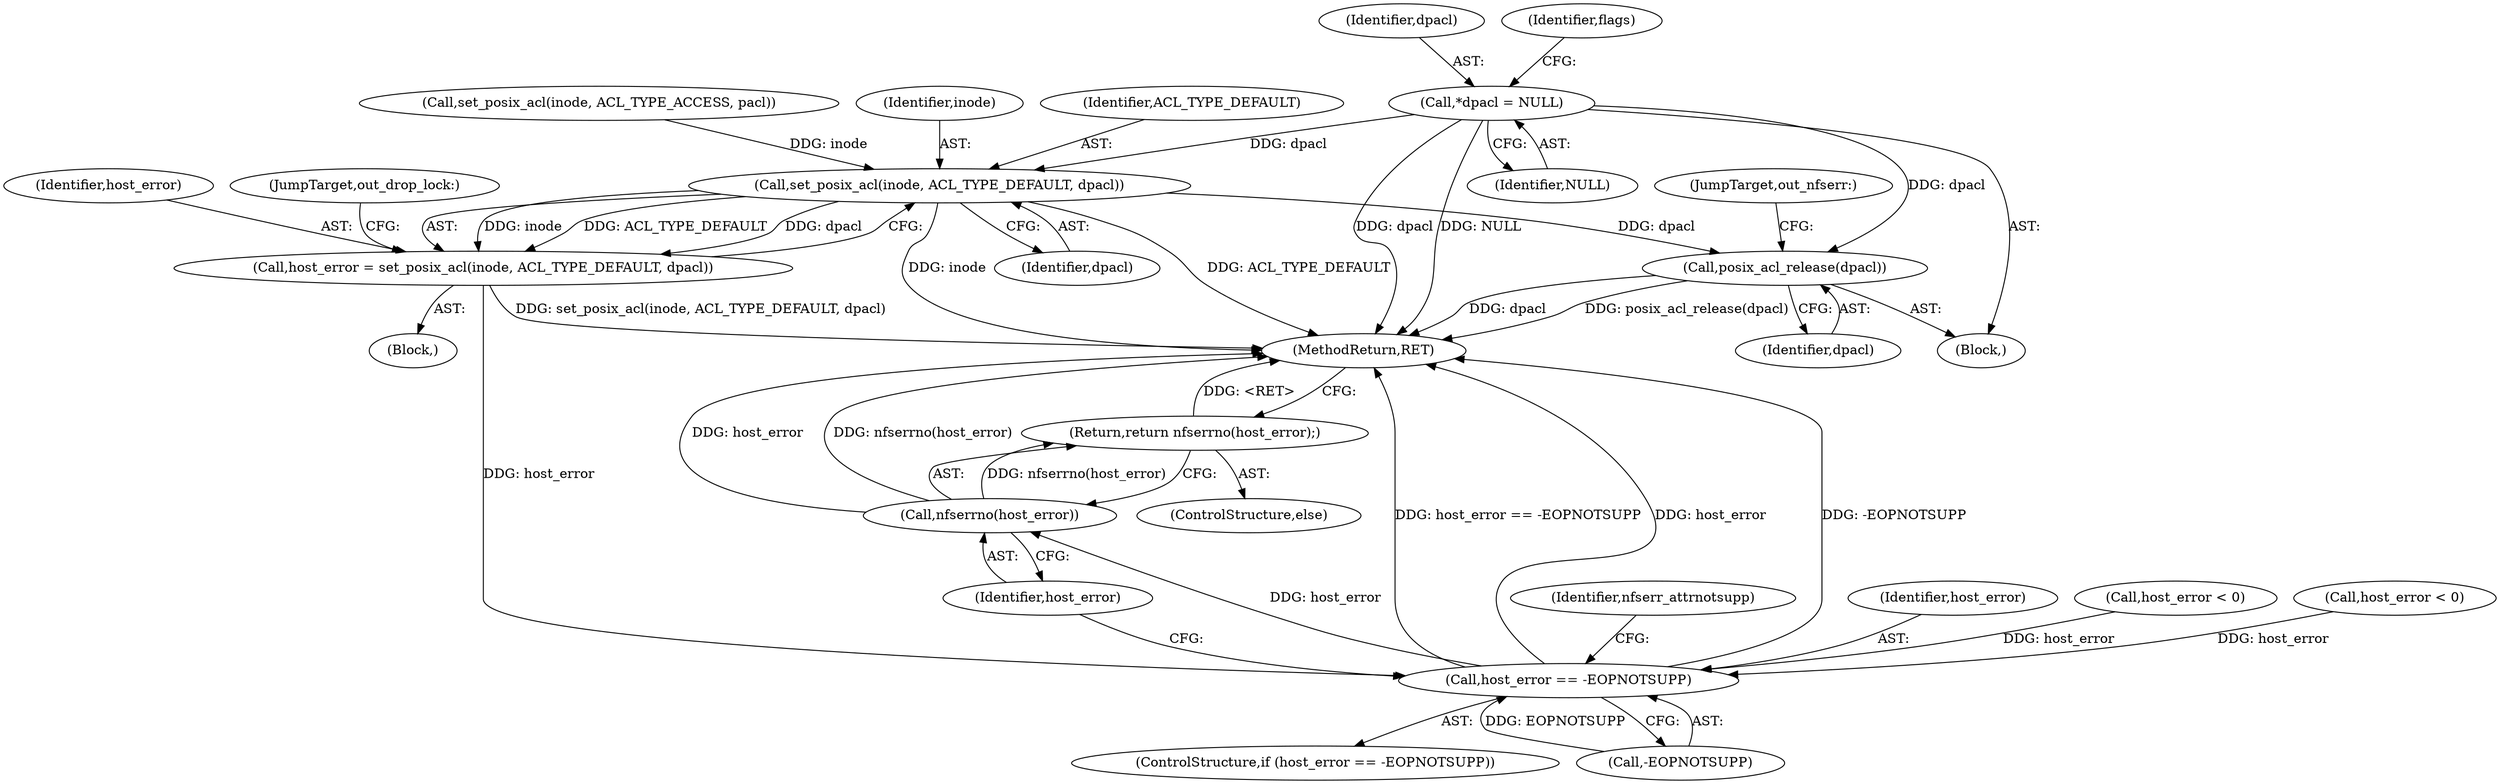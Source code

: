 digraph "0_linux_999653786df6954a31044528ac3f7a5dadca08f4_1@pointer" {
"1000115" [label="(Call,*dpacl = NULL)"];
"1000192" [label="(Call,set_posix_acl(inode, ACL_TYPE_DEFAULT, dpacl))"];
"1000190" [label="(Call,host_error = set_posix_acl(inode, ACL_TYPE_DEFAULT, dpacl))"];
"1000205" [label="(Call,host_error == -EOPNOTSUPP)"];
"1000213" [label="(Call,nfserrno(host_error))"];
"1000212" [label="(Return,return nfserrno(host_error);)"];
"1000201" [label="(Call,posix_acl_release(dpacl))"];
"1000116" [label="(Identifier,dpacl)"];
"1000204" [label="(ControlStructure,if (host_error == -EOPNOTSUPP))"];
"1000190" [label="(Call,host_error = set_posix_acl(inode, ACL_TYPE_DEFAULT, dpacl))"];
"1000194" [label="(Identifier,ACL_TYPE_DEFAULT)"];
"1000192" [label="(Call,set_posix_acl(inode, ACL_TYPE_DEFAULT, dpacl))"];
"1000210" [label="(Identifier,nfserr_attrnotsupp)"];
"1000195" [label="(Identifier,dpacl)"];
"1000203" [label="(JumpTarget,out_nfserr:)"];
"1000115" [label="(Call,*dpacl = NULL)"];
"1000212" [label="(Return,return nfserrno(host_error);)"];
"1000191" [label="(Identifier,host_error)"];
"1000120" [label="(Identifier,flags)"];
"1000105" [label="(Block,)"];
"1000211" [label="(ControlStructure,else)"];
"1000214" [label="(Identifier,host_error)"];
"1000205" [label="(Call,host_error == -EOPNOTSUPP)"];
"1000201" [label="(Call,posix_acl_release(dpacl))"];
"1000117" [label="(Identifier,NULL)"];
"1000189" [label="(Block,)"];
"1000213" [label="(Call,nfserrno(host_error))"];
"1000215" [label="(MethodReturn,RET)"];
"1000206" [label="(Identifier,host_error)"];
"1000175" [label="(Call,set_posix_acl(inode, ACL_TYPE_ACCESS, pacl))"];
"1000196" [label="(JumpTarget,out_drop_lock:)"];
"1000180" [label="(Call,host_error < 0)"];
"1000193" [label="(Identifier,inode)"];
"1000202" [label="(Identifier,dpacl)"];
"1000167" [label="(Call,host_error < 0)"];
"1000207" [label="(Call,-EOPNOTSUPP)"];
"1000115" -> "1000105"  [label="AST: "];
"1000115" -> "1000117"  [label="CFG: "];
"1000116" -> "1000115"  [label="AST: "];
"1000117" -> "1000115"  [label="AST: "];
"1000120" -> "1000115"  [label="CFG: "];
"1000115" -> "1000215"  [label="DDG: NULL"];
"1000115" -> "1000215"  [label="DDG: dpacl"];
"1000115" -> "1000192"  [label="DDG: dpacl"];
"1000115" -> "1000201"  [label="DDG: dpacl"];
"1000192" -> "1000190"  [label="AST: "];
"1000192" -> "1000195"  [label="CFG: "];
"1000193" -> "1000192"  [label="AST: "];
"1000194" -> "1000192"  [label="AST: "];
"1000195" -> "1000192"  [label="AST: "];
"1000190" -> "1000192"  [label="CFG: "];
"1000192" -> "1000215"  [label="DDG: ACL_TYPE_DEFAULT"];
"1000192" -> "1000215"  [label="DDG: inode"];
"1000192" -> "1000190"  [label="DDG: inode"];
"1000192" -> "1000190"  [label="DDG: ACL_TYPE_DEFAULT"];
"1000192" -> "1000190"  [label="DDG: dpacl"];
"1000175" -> "1000192"  [label="DDG: inode"];
"1000192" -> "1000201"  [label="DDG: dpacl"];
"1000190" -> "1000189"  [label="AST: "];
"1000191" -> "1000190"  [label="AST: "];
"1000196" -> "1000190"  [label="CFG: "];
"1000190" -> "1000215"  [label="DDG: set_posix_acl(inode, ACL_TYPE_DEFAULT, dpacl)"];
"1000190" -> "1000205"  [label="DDG: host_error"];
"1000205" -> "1000204"  [label="AST: "];
"1000205" -> "1000207"  [label="CFG: "];
"1000206" -> "1000205"  [label="AST: "];
"1000207" -> "1000205"  [label="AST: "];
"1000210" -> "1000205"  [label="CFG: "];
"1000214" -> "1000205"  [label="CFG: "];
"1000205" -> "1000215"  [label="DDG: host_error"];
"1000205" -> "1000215"  [label="DDG: -EOPNOTSUPP"];
"1000205" -> "1000215"  [label="DDG: host_error == -EOPNOTSUPP"];
"1000167" -> "1000205"  [label="DDG: host_error"];
"1000180" -> "1000205"  [label="DDG: host_error"];
"1000207" -> "1000205"  [label="DDG: EOPNOTSUPP"];
"1000205" -> "1000213"  [label="DDG: host_error"];
"1000213" -> "1000212"  [label="AST: "];
"1000213" -> "1000214"  [label="CFG: "];
"1000214" -> "1000213"  [label="AST: "];
"1000212" -> "1000213"  [label="CFG: "];
"1000213" -> "1000215"  [label="DDG: host_error"];
"1000213" -> "1000215"  [label="DDG: nfserrno(host_error)"];
"1000213" -> "1000212"  [label="DDG: nfserrno(host_error)"];
"1000212" -> "1000211"  [label="AST: "];
"1000215" -> "1000212"  [label="CFG: "];
"1000212" -> "1000215"  [label="DDG: <RET>"];
"1000201" -> "1000105"  [label="AST: "];
"1000201" -> "1000202"  [label="CFG: "];
"1000202" -> "1000201"  [label="AST: "];
"1000203" -> "1000201"  [label="CFG: "];
"1000201" -> "1000215"  [label="DDG: posix_acl_release(dpacl)"];
"1000201" -> "1000215"  [label="DDG: dpacl"];
}
